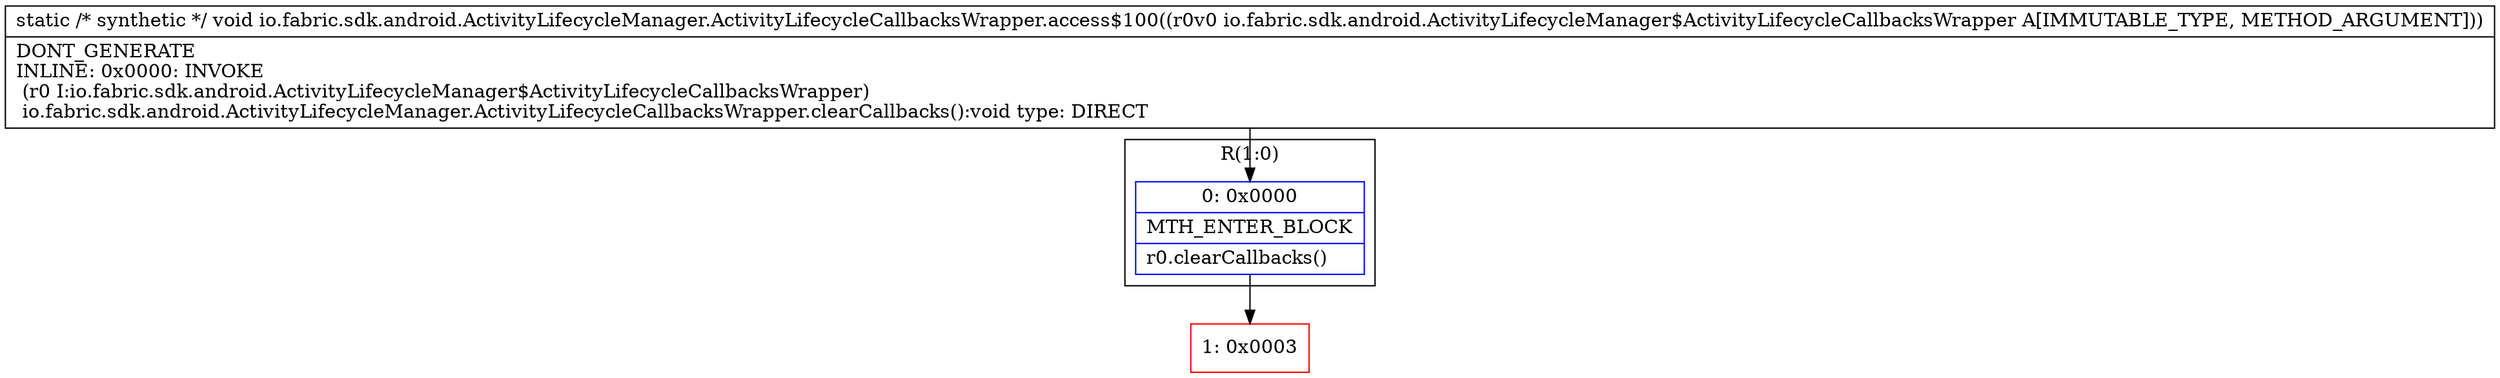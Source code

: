 digraph "CFG forio.fabric.sdk.android.ActivityLifecycleManager.ActivityLifecycleCallbacksWrapper.access$100(Lio\/fabric\/sdk\/android\/ActivityLifecycleManager$ActivityLifecycleCallbacksWrapper;)V" {
subgraph cluster_Region_1985579902 {
label = "R(1:0)";
node [shape=record,color=blue];
Node_0 [shape=record,label="{0\:\ 0x0000|MTH_ENTER_BLOCK\l|r0.clearCallbacks()\l}"];
}
Node_1 [shape=record,color=red,label="{1\:\ 0x0003}"];
MethodNode[shape=record,label="{static \/* synthetic *\/ void io.fabric.sdk.android.ActivityLifecycleManager.ActivityLifecycleCallbacksWrapper.access$100((r0v0 io.fabric.sdk.android.ActivityLifecycleManager$ActivityLifecycleCallbacksWrapper A[IMMUTABLE_TYPE, METHOD_ARGUMENT]))  | DONT_GENERATE\lINLINE: 0x0000: INVOKE  \l  (r0 I:io.fabric.sdk.android.ActivityLifecycleManager$ActivityLifecycleCallbacksWrapper)\l io.fabric.sdk.android.ActivityLifecycleManager.ActivityLifecycleCallbacksWrapper.clearCallbacks():void type: DIRECT\l}"];
MethodNode -> Node_0;
Node_0 -> Node_1;
}

